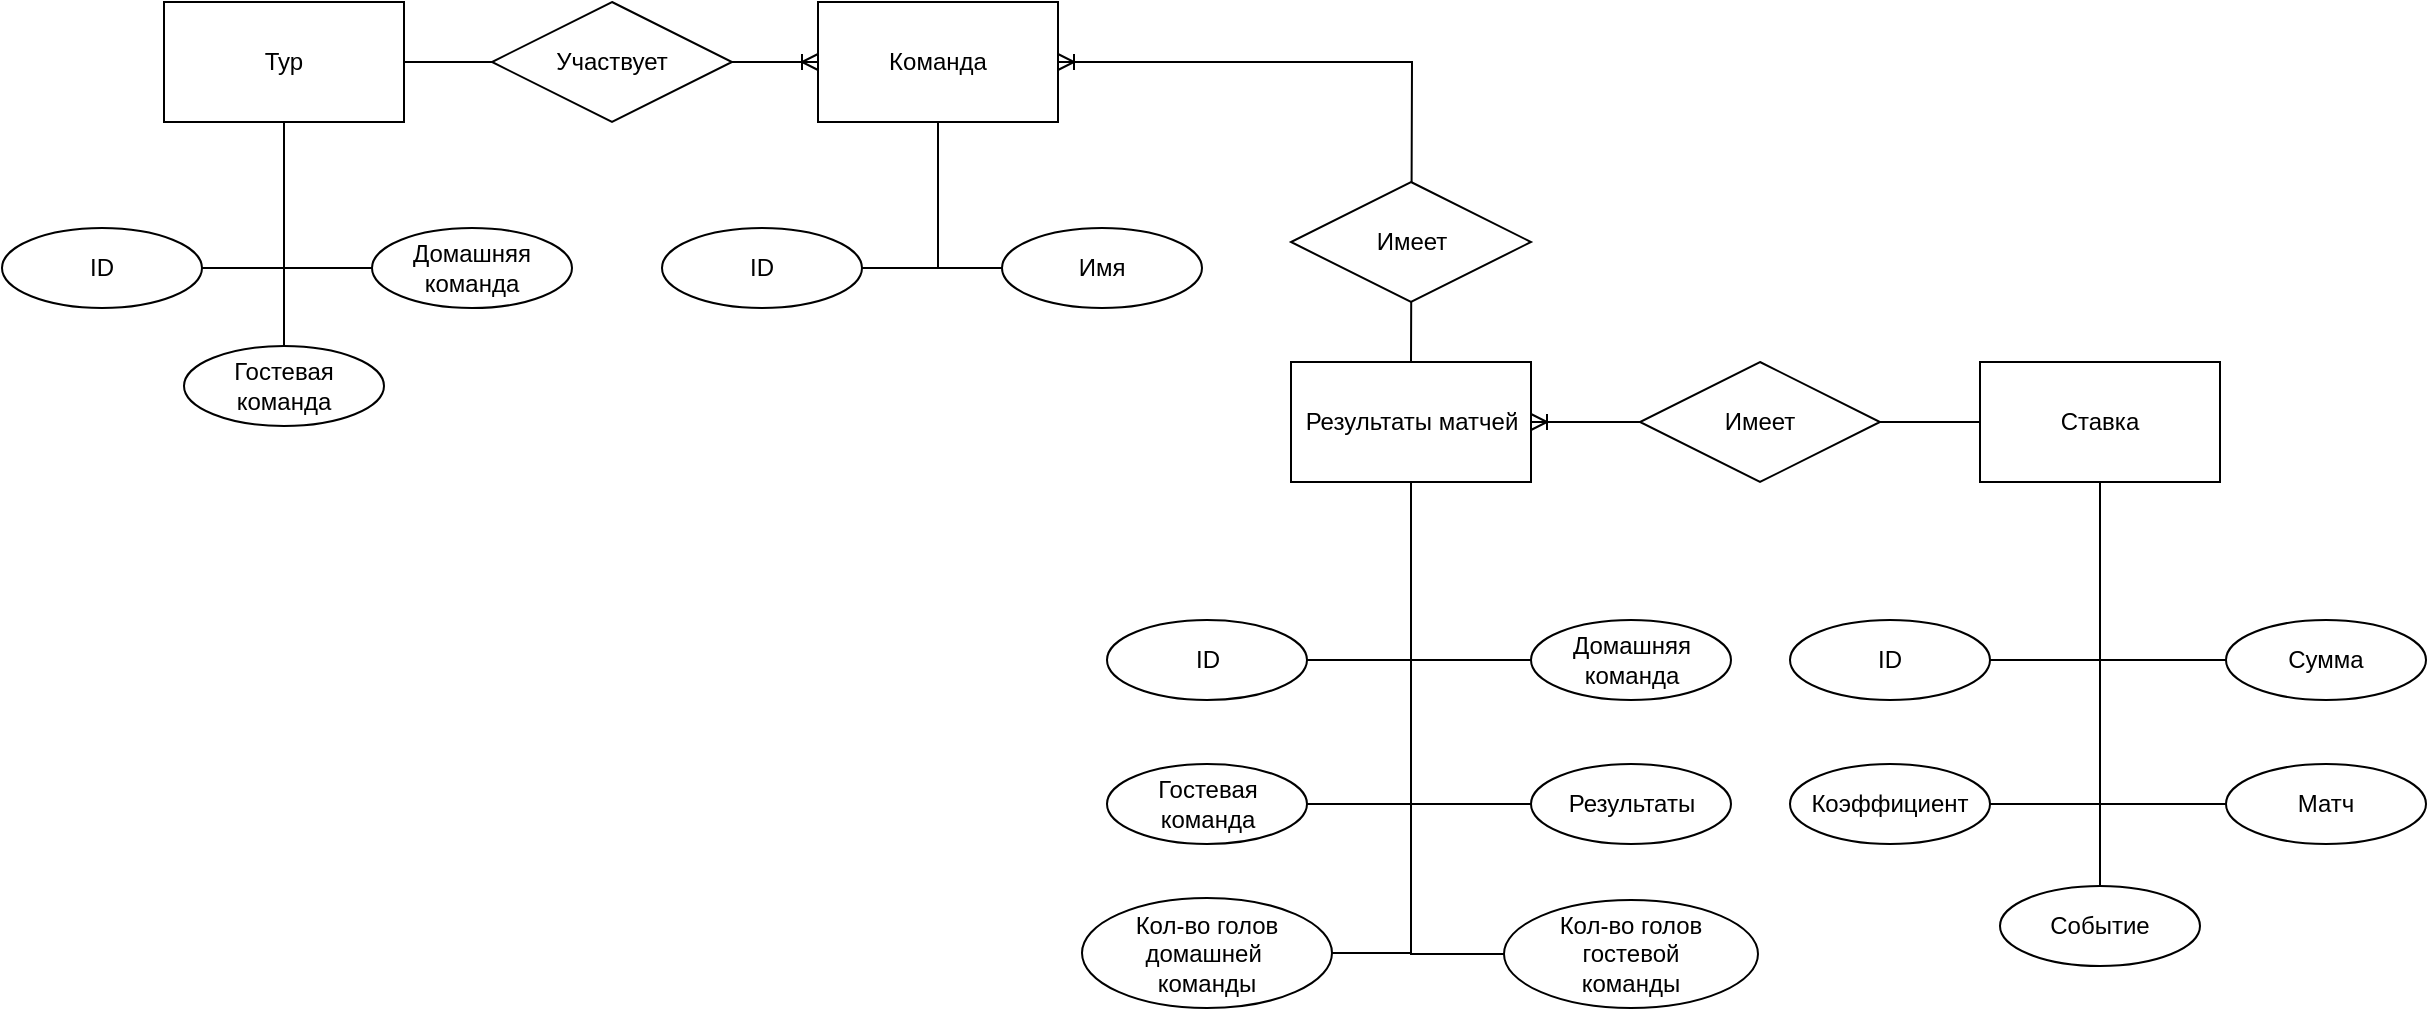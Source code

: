 <mxfile>
    <diagram id="W1s75LspLi0Xh_nazY5x" name="Страница — 1">
        <mxGraphModel dx="1616" dy="605" grid="1" gridSize="10" guides="1" tooltips="1" connect="1" arrows="1" fold="1" page="0" pageScale="1" pageWidth="827" pageHeight="1169" background="none" math="0" shadow="0">
            <root>
                <mxCell id="0"/>
                <mxCell id="1" parent="0"/>
                <mxCell id="3" value="Результаты матчей" style="rounded=0;whiteSpace=wrap;html=1;" parent="1" vertex="1">
                    <mxGeometry x="374.5" y="375" width="120" height="60" as="geometry"/>
                </mxCell>
                <mxCell id="4" value="Ставка" style="rounded=0;whiteSpace=wrap;html=1;" parent="1" vertex="1">
                    <mxGeometry x="719" y="375" width="120" height="60" as="geometry"/>
                </mxCell>
                <mxCell id="6" value="Команда" style="rounded=0;whiteSpace=wrap;html=1;" parent="1" vertex="1">
                    <mxGeometry x="138" y="195" width="120" height="60" as="geometry"/>
                </mxCell>
                <mxCell id="15" value="" style="fontSize=12;html=1;endArrow=ERoneToMany;exitX=0.5;exitY=0;exitDx=0;exitDy=0;entryX=1;entryY=0.5;entryDx=0;entryDy=0;rounded=0;" parent="1" source="3" target="6" edge="1">
                    <mxGeometry width="100" height="100" relative="1" as="geometry">
                        <mxPoint x="-41" y="223" as="sourcePoint"/>
                        <mxPoint x="138" y="223" as="targetPoint"/>
                        <Array as="points">
                            <mxPoint x="435" y="225"/>
                        </Array>
                    </mxGeometry>
                </mxCell>
                <mxCell id="16" value="Имеет" style="shape=rhombus;perimeter=rhombusPerimeter;whiteSpace=wrap;html=1;align=center;" parent="1" vertex="1">
                    <mxGeometry x="374.5" y="285" width="120" height="60" as="geometry"/>
                </mxCell>
                <mxCell id="35" value="Матч" style="ellipse;whiteSpace=wrap;html=1;align=center;" parent="1" vertex="1">
                    <mxGeometry x="842" y="576" width="100" height="40" as="geometry"/>
                </mxCell>
                <mxCell id="36" style="edgeStyle=orthogonalEdgeStyle;html=1;exitX=1;exitY=0.5;exitDx=0;exitDy=0;entryX=0.5;entryY=1;entryDx=0;entryDy=0;rounded=0;endArrow=none;endFill=0;" parent="1" source="37" target="4" edge="1">
                    <mxGeometry relative="1" as="geometry">
                        <mxPoint x="784" y="433" as="targetPoint"/>
                    </mxGeometry>
                </mxCell>
                <mxCell id="37" value="Коэффициент" style="ellipse;whiteSpace=wrap;html=1;align=center;" parent="1" vertex="1">
                    <mxGeometry x="624" y="576" width="100" height="40" as="geometry"/>
                </mxCell>
                <mxCell id="38" value="ID" style="ellipse;whiteSpace=wrap;html=1;align=center;" parent="1" vertex="1">
                    <mxGeometry x="624" y="504" width="100" height="40" as="geometry"/>
                </mxCell>
                <mxCell id="39" style="edgeStyle=orthogonalEdgeStyle;html=1;exitX=1;exitY=0.5;exitDx=0;exitDy=0;entryX=0.5;entryY=1;entryDx=0;entryDy=0;rounded=0;endArrow=none;endFill=0;" parent="1" source="38" target="4" edge="1">
                    <mxGeometry relative="1" as="geometry">
                        <mxPoint x="758" y="567" as="sourcePoint"/>
                        <mxPoint x="784" y="433" as="targetPoint"/>
                    </mxGeometry>
                </mxCell>
                <mxCell id="40" style="edgeStyle=orthogonalEdgeStyle;html=1;exitX=0;exitY=0.5;exitDx=0;exitDy=0;entryX=0.5;entryY=1;entryDx=0;entryDy=0;rounded=0;endArrow=none;endFill=0;" parent="1" source="35" target="4" edge="1">
                    <mxGeometry relative="1" as="geometry">
                        <mxPoint x="768" y="577" as="sourcePoint"/>
                        <mxPoint x="784" y="433" as="targetPoint"/>
                    </mxGeometry>
                </mxCell>
                <mxCell id="41" style="edgeStyle=orthogonalEdgeStyle;html=1;exitX=0;exitY=0.5;exitDx=0;exitDy=0;entryX=0.5;entryY=1;entryDx=0;entryDy=0;rounded=0;endArrow=none;endFill=0;" parent="1" source="56" target="4" edge="1">
                    <mxGeometry relative="1" as="geometry">
                        <mxPoint x="842" y="485" as="sourcePoint"/>
                        <mxPoint x="784" y="433" as="targetPoint"/>
                    </mxGeometry>
                </mxCell>
                <mxCell id="42" value="&lt;font style=&quot;color: rgb(0, 0, 0);&quot;&gt;Домашняя&lt;/font&gt;&lt;div&gt;&lt;font style=&quot;color: rgb(0, 0, 0);&quot;&gt;команда&lt;/font&gt;&lt;/div&gt;" style="ellipse;whiteSpace=wrap;html=1;align=center;" parent="1" vertex="1">
                    <mxGeometry x="494.5" y="504" width="100" height="40" as="geometry"/>
                </mxCell>
                <mxCell id="43" value="Результаты" style="ellipse;whiteSpace=wrap;html=1;align=center;" parent="1" vertex="1">
                    <mxGeometry x="494.5" y="576" width="100" height="40" as="geometry"/>
                </mxCell>
                <mxCell id="44" style="edgeStyle=orthogonalEdgeStyle;html=1;exitX=1;exitY=0.5;exitDx=0;exitDy=0;entryX=0.5;entryY=1;entryDx=0;entryDy=0;rounded=0;endArrow=none;endFill=0;" parent="1" source="45" target="3" edge="1">
                    <mxGeometry relative="1" as="geometry">
                        <mxPoint x="442.5" y="472" as="targetPoint"/>
                    </mxGeometry>
                </mxCell>
                <mxCell id="45" value="&lt;font style=&quot;color: rgb(0, 0, 0);&quot;&gt;Гостевая&lt;/font&gt;&lt;div&gt;&lt;font style=&quot;color: rgb(0, 0, 0);&quot;&gt;команда&lt;/font&gt;&lt;/div&gt;" style="ellipse;whiteSpace=wrap;html=1;align=center;" parent="1" vertex="1">
                    <mxGeometry x="282.5" y="576" width="100" height="40" as="geometry"/>
                </mxCell>
                <mxCell id="46" value="ID" style="ellipse;whiteSpace=wrap;html=1;align=center;" parent="1" vertex="1">
                    <mxGeometry x="282.5" y="504" width="100" height="40" as="geometry"/>
                </mxCell>
                <mxCell id="47" style="edgeStyle=orthogonalEdgeStyle;html=1;exitX=1;exitY=0.5;exitDx=0;exitDy=0;entryX=0.5;entryY=1;entryDx=0;entryDy=0;rounded=0;endArrow=none;endFill=0;" parent="1" source="46" target="3" edge="1">
                    <mxGeometry relative="1" as="geometry">
                        <mxPoint x="416.5" y="606" as="sourcePoint"/>
                        <mxPoint x="442.5" y="472" as="targetPoint"/>
                    </mxGeometry>
                </mxCell>
                <mxCell id="48" style="edgeStyle=orthogonalEdgeStyle;html=1;exitX=0;exitY=0.5;exitDx=0;exitDy=0;entryX=0.5;entryY=1;entryDx=0;entryDy=0;rounded=0;endArrow=none;endFill=0;" parent="1" source="43" target="3" edge="1">
                    <mxGeometry relative="1" as="geometry">
                        <mxPoint x="426.5" y="616" as="sourcePoint"/>
                        <mxPoint x="442.5" y="472" as="targetPoint"/>
                    </mxGeometry>
                </mxCell>
                <mxCell id="49" style="edgeStyle=orthogonalEdgeStyle;html=1;exitX=0;exitY=0.5;exitDx=0;exitDy=0;entryX=0.5;entryY=1;entryDx=0;entryDy=0;rounded=0;endArrow=none;endFill=0;" parent="1" source="42" target="3" edge="1">
                    <mxGeometry relative="1" as="geometry">
                        <mxPoint x="436.5" y="626" as="sourcePoint"/>
                        <mxPoint x="442.5" y="472" as="targetPoint"/>
                    </mxGeometry>
                </mxCell>
                <mxCell id="50" value="Кол-во голов домашней&amp;nbsp;&lt;div&gt;команды&lt;/div&gt;" style="ellipse;whiteSpace=wrap;html=1;align=center;" parent="1" vertex="1">
                    <mxGeometry x="270" y="643" width="125" height="55" as="geometry"/>
                </mxCell>
                <mxCell id="52" style="edgeStyle=orthogonalEdgeStyle;html=1;exitX=1;exitY=0.5;exitDx=0;exitDy=0;entryX=0.5;entryY=1;entryDx=0;entryDy=0;rounded=0;endArrow=none;endFill=0;" parent="1" source="50" target="3" edge="1">
                    <mxGeometry relative="1" as="geometry">
                        <mxPoint x="469.5" y="672" as="targetPoint"/>
                        <mxPoint x="365.5" y="885" as="sourcePoint"/>
                    </mxGeometry>
                </mxCell>
                <mxCell id="53" value="Кол-во голов&lt;div&gt;гостевой&lt;/div&gt;&lt;div&gt;команды&lt;/div&gt;" style="ellipse;whiteSpace=wrap;html=1;align=center;" parent="1" vertex="1">
                    <mxGeometry x="481" y="644" width="127" height="54" as="geometry"/>
                </mxCell>
                <mxCell id="55" style="edgeStyle=orthogonalEdgeStyle;html=1;exitX=0;exitY=0.5;exitDx=0;exitDy=0;entryX=0.5;entryY=1;entryDx=0;entryDy=0;rounded=0;endArrow=none;endFill=0;" parent="1" source="53" target="3" edge="1">
                    <mxGeometry relative="1" as="geometry">
                        <mxPoint x="444.5" y="445" as="targetPoint"/>
                        <mxPoint x="399.5" y="681" as="sourcePoint"/>
                    </mxGeometry>
                </mxCell>
                <mxCell id="56" value="Сумма" style="ellipse;whiteSpace=wrap;html=1;align=center;" parent="1" vertex="1">
                    <mxGeometry x="842" y="504" width="100" height="40" as="geometry"/>
                </mxCell>
                <mxCell id="57" value="Событие" style="ellipse;whiteSpace=wrap;html=1;align=center;" parent="1" vertex="1">
                    <mxGeometry x="729" y="637" width="100" height="40" as="geometry"/>
                </mxCell>
                <mxCell id="59" style="edgeStyle=orthogonalEdgeStyle;html=1;exitX=0.5;exitY=0;exitDx=0;exitDy=0;entryX=0.5;entryY=1;entryDx=0;entryDy=0;rounded=0;endArrow=none;endFill=0;" parent="1" source="57" target="4" edge="1">
                    <mxGeometry relative="1" as="geometry">
                        <mxPoint x="852" y="567" as="sourcePoint"/>
                        <mxPoint x="789" y="445" as="targetPoint"/>
                    </mxGeometry>
                </mxCell>
                <mxCell id="62" value="" style="fontSize=12;html=1;endArrow=ERoneToMany;exitX=0;exitY=0.5;exitDx=0;exitDy=0;entryX=1;entryY=0.5;entryDx=0;entryDy=0;rounded=0;" parent="1" source="4" target="3" edge="1">
                    <mxGeometry width="100" height="100" relative="1" as="geometry">
                        <mxPoint x="445" y="385" as="sourcePoint"/>
                        <mxPoint x="443" y="265" as="targetPoint"/>
                    </mxGeometry>
                </mxCell>
                <mxCell id="64" value="Имеет" style="shape=rhombus;perimeter=rhombusPerimeter;whiteSpace=wrap;html=1;align=center;" parent="1" vertex="1">
                    <mxGeometry x="549" y="375" width="120" height="60" as="geometry"/>
                </mxCell>
                <mxCell id="65" value="Тур" style="rounded=0;whiteSpace=wrap;html=1;" parent="1" vertex="1">
                    <mxGeometry x="-189" y="195" width="120" height="60" as="geometry"/>
                </mxCell>
                <mxCell id="66" value="" style="fontSize=12;html=1;endArrow=ERoneToMany;exitX=1;exitY=0.5;exitDx=0;exitDy=0;entryX=0;entryY=0.5;entryDx=0;entryDy=0;rounded=0;" parent="1" source="65" target="6" edge="1">
                    <mxGeometry width="100" height="100" relative="1" as="geometry">
                        <mxPoint x="210" y="385" as="sourcePoint"/>
                        <mxPoint x="208" y="265" as="targetPoint"/>
                    </mxGeometry>
                </mxCell>
                <mxCell id="67" value="ID" style="ellipse;whiteSpace=wrap;html=1;align=center;" parent="1" vertex="1">
                    <mxGeometry x="-270" y="308" width="100" height="40" as="geometry"/>
                </mxCell>
                <mxCell id="68" value="&lt;font style=&quot;color: rgb(0, 0, 0);&quot;&gt;Домашняя&lt;/font&gt;&lt;div&gt;&lt;font style=&quot;color: rgb(0, 0, 0);&quot;&gt;команда&lt;/font&gt;&lt;/div&gt;" style="ellipse;whiteSpace=wrap;html=1;align=center;" parent="1" vertex="1">
                    <mxGeometry x="-85" y="308" width="100" height="40" as="geometry"/>
                </mxCell>
                <mxCell id="69" value="&lt;font style=&quot;color: rgb(0, 0, 0);&quot;&gt;Гостевая&lt;/font&gt;&lt;div&gt;&lt;font style=&quot;color: rgb(0, 0, 0);&quot;&gt;команда&lt;/font&gt;&lt;/div&gt;" style="ellipse;whiteSpace=wrap;html=1;align=center;" parent="1" vertex="1">
                    <mxGeometry x="-179" y="367" width="100" height="40" as="geometry"/>
                </mxCell>
                <mxCell id="70" style="edgeStyle=orthogonalEdgeStyle;html=1;rounded=0;endArrow=none;endFill=0;entryX=0.5;entryY=1;entryDx=0;entryDy=0;exitX=0;exitY=0.5;exitDx=0;exitDy=0;" parent="1" source="68" target="65" edge="1">
                    <mxGeometry relative="1" as="geometry">
                        <mxPoint x="-132" y="265" as="targetPoint"/>
                        <mxPoint x="-59" y="391" as="sourcePoint"/>
                    </mxGeometry>
                </mxCell>
                <mxCell id="71" style="edgeStyle=orthogonalEdgeStyle;html=1;rounded=0;endArrow=none;endFill=0;entryX=0.5;entryY=1;entryDx=0;entryDy=0;exitX=1;exitY=0.5;exitDx=0;exitDy=0;" parent="1" source="67" target="65" edge="1">
                    <mxGeometry relative="1" as="geometry">
                        <mxPoint x="-119" y="265" as="targetPoint"/>
                        <mxPoint x="-75" y="338" as="sourcePoint"/>
                    </mxGeometry>
                </mxCell>
                <mxCell id="74" style="edgeStyle=orthogonalEdgeStyle;html=1;rounded=0;endArrow=none;endFill=0;entryX=0.5;entryY=1;entryDx=0;entryDy=0;exitX=0.5;exitY=0;exitDx=0;exitDy=0;" parent="1" source="69" target="65" edge="1">
                    <mxGeometry relative="1" as="geometry">
                        <mxPoint x="-119" y="265" as="targetPoint"/>
                        <mxPoint x="-172" y="338" as="sourcePoint"/>
                    </mxGeometry>
                </mxCell>
                <mxCell id="75" value="Участвует" style="shape=rhombus;perimeter=rhombusPerimeter;whiteSpace=wrap;html=1;align=center;" parent="1" vertex="1">
                    <mxGeometry x="-25" y="195" width="120" height="60" as="geometry"/>
                </mxCell>
                <mxCell id="76" value="ID" style="ellipse;whiteSpace=wrap;html=1;align=center;" vertex="1" parent="1">
                    <mxGeometry x="60" y="308" width="100" height="40" as="geometry"/>
                </mxCell>
                <mxCell id="77" value="Имя" style="ellipse;whiteSpace=wrap;html=1;align=center;" vertex="1" parent="1">
                    <mxGeometry x="230" y="308" width="100" height="40" as="geometry"/>
                </mxCell>
                <mxCell id="79" style="edgeStyle=orthogonalEdgeStyle;html=1;exitX=1;exitY=0.5;exitDx=0;exitDy=0;entryX=0.5;entryY=1;entryDx=0;entryDy=0;rounded=0;endArrow=none;endFill=0;" edge="1" parent="1" source="76" target="6">
                    <mxGeometry relative="1" as="geometry">
                        <mxPoint x="393" y="534" as="sourcePoint"/>
                        <mxPoint x="445" y="445" as="targetPoint"/>
                    </mxGeometry>
                </mxCell>
                <mxCell id="80" style="edgeStyle=orthogonalEdgeStyle;html=1;exitX=0;exitY=0.5;exitDx=0;exitDy=0;entryX=0.5;entryY=1;entryDx=0;entryDy=0;rounded=0;endArrow=none;endFill=0;" edge="1" parent="1" source="77" target="6">
                    <mxGeometry relative="1" as="geometry">
                        <mxPoint x="403" y="544" as="sourcePoint"/>
                        <mxPoint x="455" y="455" as="targetPoint"/>
                    </mxGeometry>
                </mxCell>
            </root>
        </mxGraphModel>
    </diagram>
</mxfile>